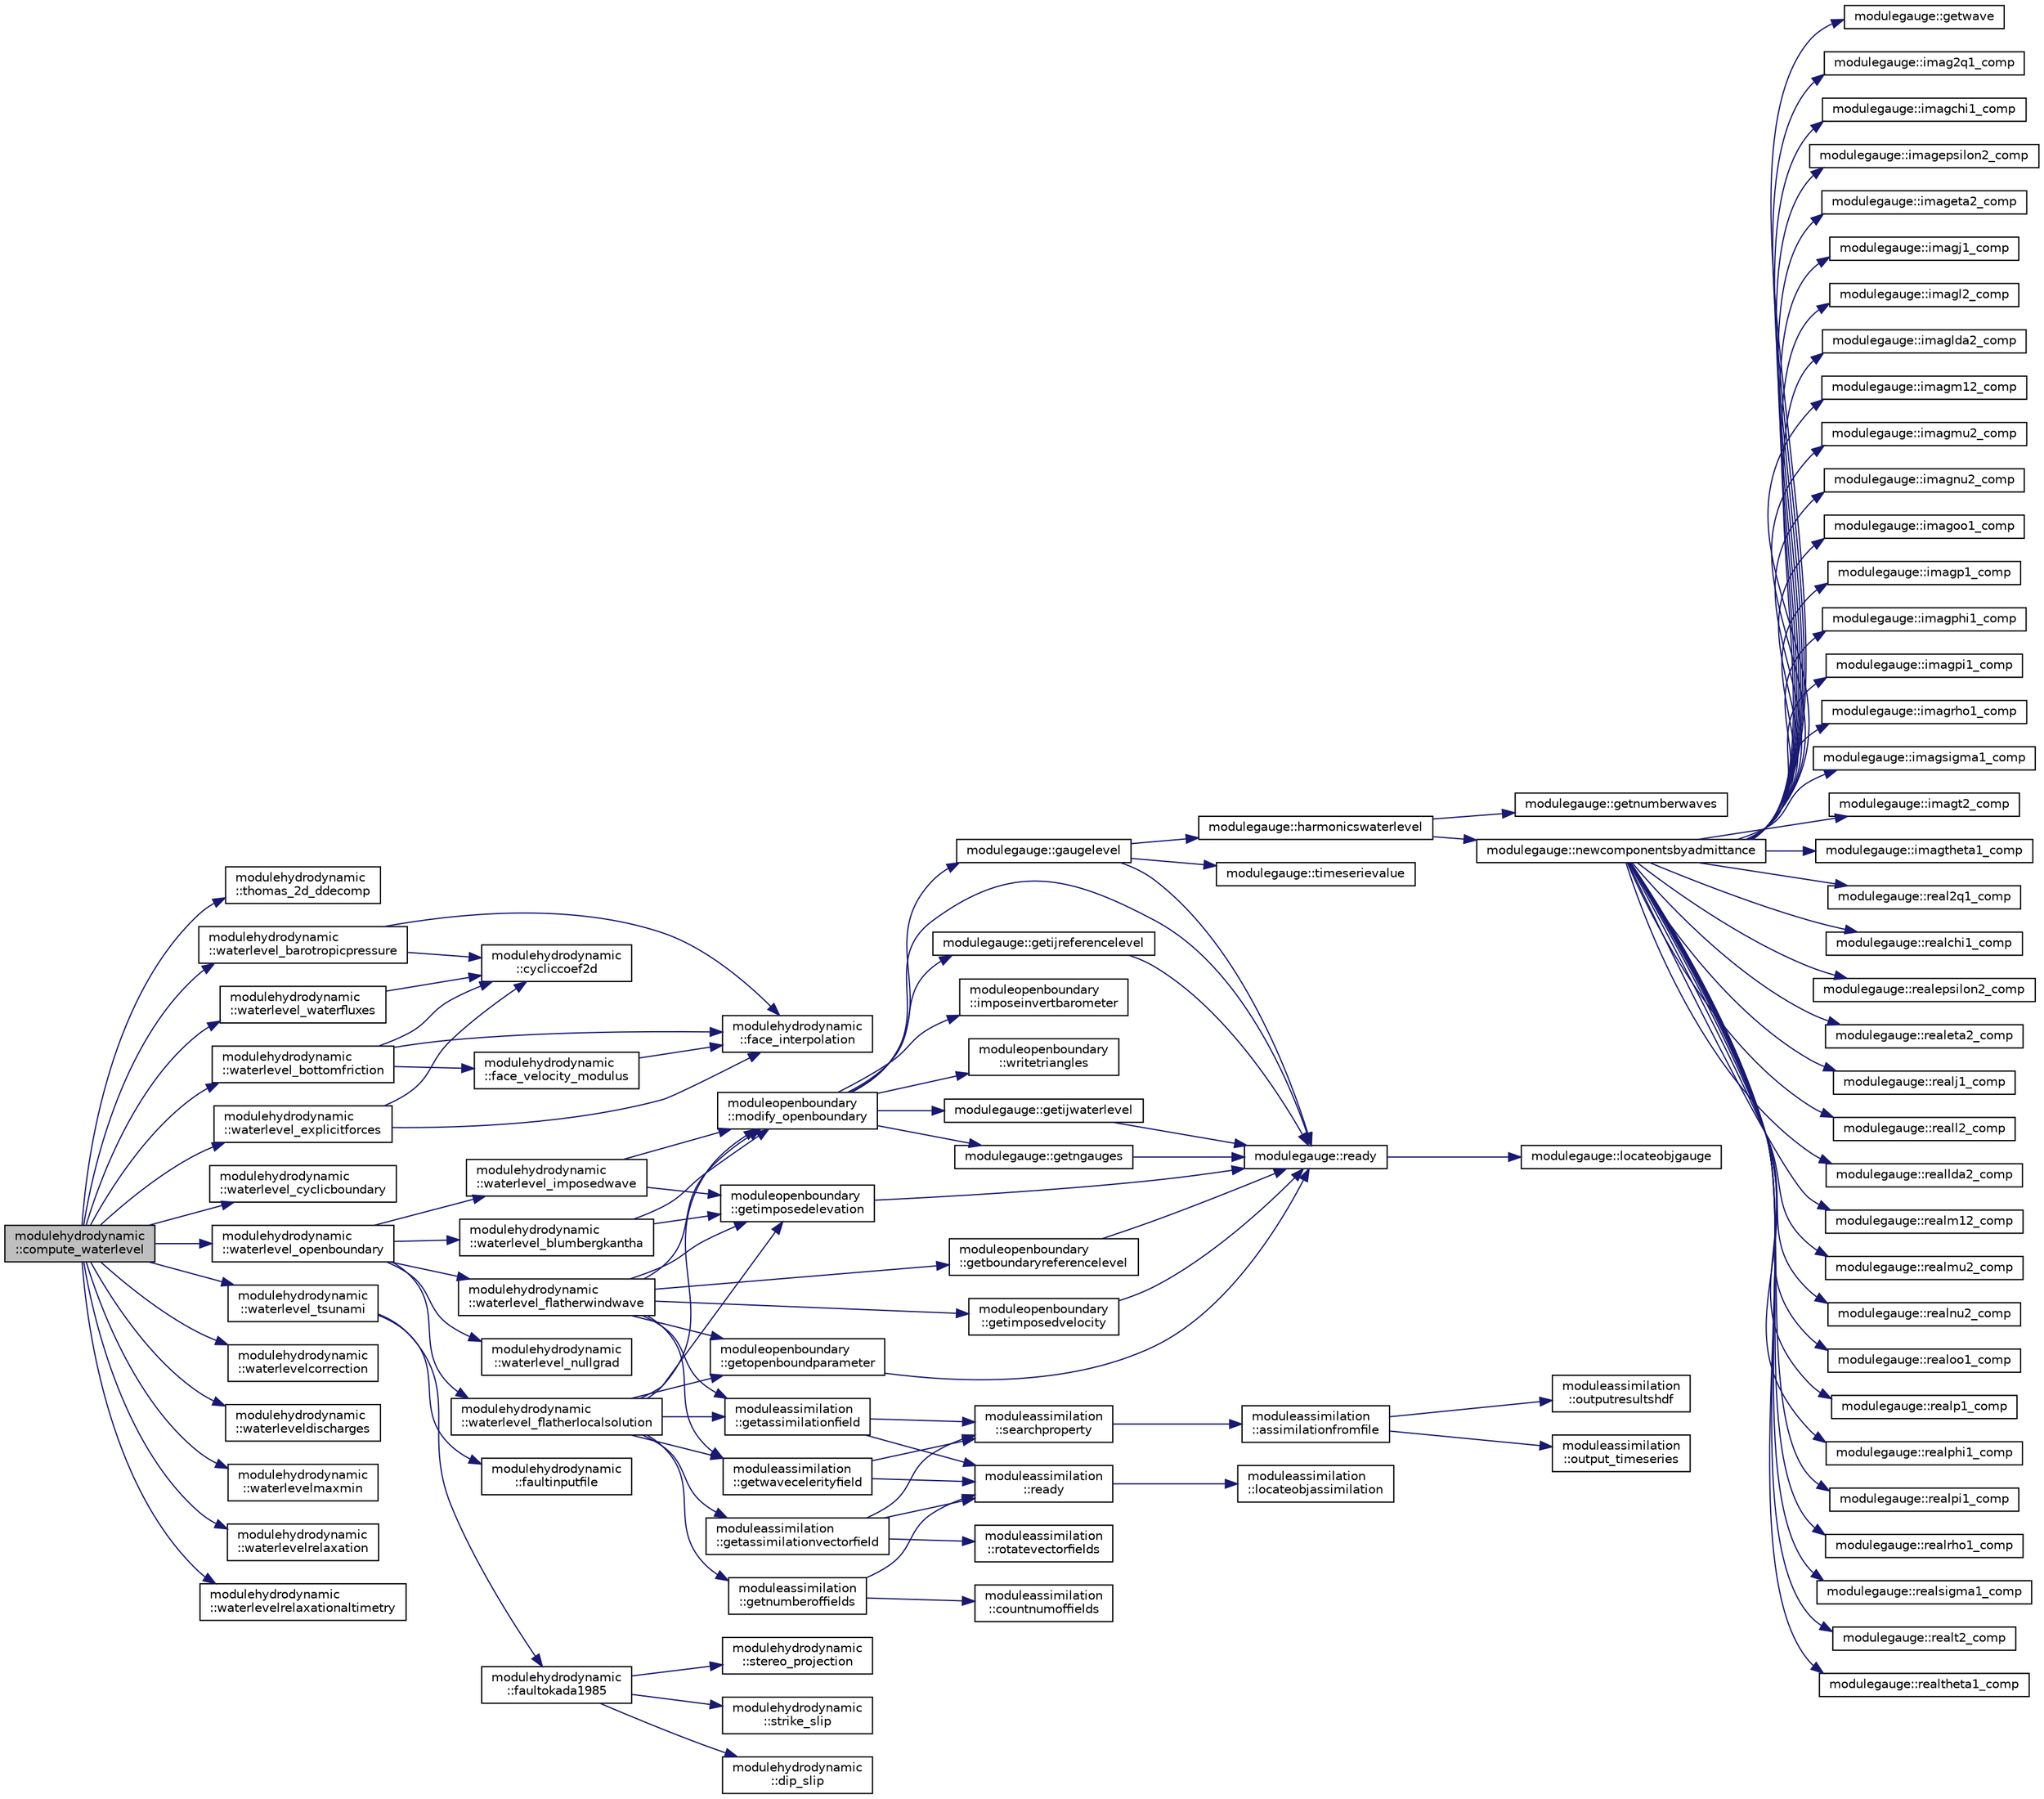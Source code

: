 digraph "modulehydrodynamic::compute_waterlevel"
{
 // LATEX_PDF_SIZE
  edge [fontname="Helvetica",fontsize="10",labelfontname="Helvetica",labelfontsize="10"];
  node [fontname="Helvetica",fontsize="10",shape=record];
  rankdir="LR";
  Node1 [label="modulehydrodynamic\l::compute_waterlevel",height=0.2,width=0.4,color="black", fillcolor="grey75", style="filled", fontcolor="black",tooltip=" "];
  Node1 -> Node2 [color="midnightblue",fontsize="10",style="solid",fontname="Helvetica"];
  Node2 [label="modulehydrodynamic\l::thomas_2d_ddecomp",height=0.2,width=0.4,color="black", fillcolor="white", style="filled",URL="$namespacemodulehydrodynamic.html#ac03117b3b11b92ebf56eb60fad884b0b",tooltip=" "];
  Node1 -> Node3 [color="midnightblue",fontsize="10",style="solid",fontname="Helvetica"];
  Node3 [label="modulehydrodynamic\l::waterlevel_barotropicpressure",height=0.2,width=0.4,color="black", fillcolor="white", style="filled",URL="$namespacemodulehydrodynamic.html#a5e6cdcb5121c8a2db4d545b07bfd4d73",tooltip=" "];
  Node3 -> Node4 [color="midnightblue",fontsize="10",style="solid",fontname="Helvetica"];
  Node4 [label="modulehydrodynamic\l::cycliccoef2d",height=0.2,width=0.4,color="black", fillcolor="white", style="filled",URL="$namespacemodulehydrodynamic.html#a51f796ba1d401f24370c5f9dd5ec71ae",tooltip=" "];
  Node3 -> Node5 [color="midnightblue",fontsize="10",style="solid",fontname="Helvetica"];
  Node5 [label="modulehydrodynamic\l::face_interpolation",height=0.2,width=0.4,color="black", fillcolor="white", style="filled",URL="$namespacemodulehydrodynamic.html#aeaeab24d9e7539d66950b61105ead64f",tooltip=" "];
  Node1 -> Node6 [color="midnightblue",fontsize="10",style="solid",fontname="Helvetica"];
  Node6 [label="modulehydrodynamic\l::waterlevel_bottomfriction",height=0.2,width=0.4,color="black", fillcolor="white", style="filled",URL="$namespacemodulehydrodynamic.html#ae585f218a774bfbfdd6f830f47de4d2a",tooltip=" "];
  Node6 -> Node4 [color="midnightblue",fontsize="10",style="solid",fontname="Helvetica"];
  Node6 -> Node5 [color="midnightblue",fontsize="10",style="solid",fontname="Helvetica"];
  Node6 -> Node7 [color="midnightblue",fontsize="10",style="solid",fontname="Helvetica"];
  Node7 [label="modulehydrodynamic\l::face_velocity_modulus",height=0.2,width=0.4,color="black", fillcolor="white", style="filled",URL="$namespacemodulehydrodynamic.html#a59e16bb385ccdef967139d17eb850973",tooltip=" "];
  Node7 -> Node5 [color="midnightblue",fontsize="10",style="solid",fontname="Helvetica"];
  Node1 -> Node8 [color="midnightblue",fontsize="10",style="solid",fontname="Helvetica"];
  Node8 [label="modulehydrodynamic\l::waterlevel_cyclicboundary",height=0.2,width=0.4,color="black", fillcolor="white", style="filled",URL="$namespacemodulehydrodynamic.html#a07cbcb571bac038116c36df1b277df63",tooltip=" "];
  Node1 -> Node9 [color="midnightblue",fontsize="10",style="solid",fontname="Helvetica"];
  Node9 [label="modulehydrodynamic\l::waterlevel_explicitforces",height=0.2,width=0.4,color="black", fillcolor="white", style="filled",URL="$namespacemodulehydrodynamic.html#a8f55c0f844c6c92f25d99d0c16b764df",tooltip=" "];
  Node9 -> Node4 [color="midnightblue",fontsize="10",style="solid",fontname="Helvetica"];
  Node9 -> Node5 [color="midnightblue",fontsize="10",style="solid",fontname="Helvetica"];
  Node1 -> Node10 [color="midnightblue",fontsize="10",style="solid",fontname="Helvetica"];
  Node10 [label="modulehydrodynamic\l::waterlevel_openboundary",height=0.2,width=0.4,color="black", fillcolor="white", style="filled",URL="$namespacemodulehydrodynamic.html#abc3f56e92d973f39a2bde89ee0ee561f",tooltip=" "];
  Node10 -> Node11 [color="midnightblue",fontsize="10",style="solid",fontname="Helvetica"];
  Node11 [label="modulehydrodynamic\l::waterlevel_blumbergkantha",height=0.2,width=0.4,color="black", fillcolor="white", style="filled",URL="$namespacemodulehydrodynamic.html#ae5c38adbe04a8331efddb3eb147a9de3",tooltip=" "];
  Node11 -> Node12 [color="midnightblue",fontsize="10",style="solid",fontname="Helvetica"];
  Node12 [label="moduleopenboundary\l::getimposedelevation",height=0.2,width=0.4,color="black", fillcolor="white", style="filled",URL="$namespacemoduleopenboundary.html#a620ec04ba9bf0bef4684a93c01e856e3",tooltip=" "];
  Node12 -> Node13 [color="midnightblue",fontsize="10",style="solid",fontname="Helvetica"];
  Node13 [label="modulegauge::ready",height=0.2,width=0.4,color="black", fillcolor="white", style="filled",URL="$namespacemodulegauge.html#a8ece20a220d6beae6919846687d6fe8f",tooltip=" "];
  Node13 -> Node14 [color="midnightblue",fontsize="10",style="solid",fontname="Helvetica"];
  Node14 [label="modulegauge::locateobjgauge",height=0.2,width=0.4,color="black", fillcolor="white", style="filled",URL="$namespacemodulegauge.html#ad450a5738058992462096cd7d19b5a94",tooltip=" "];
  Node11 -> Node15 [color="midnightblue",fontsize="10",style="solid",fontname="Helvetica"];
  Node15 [label="moduleopenboundary\l::modify_openboundary",height=0.2,width=0.4,color="black", fillcolor="white", style="filled",URL="$namespacemoduleopenboundary.html#ab4eb76c328f66777a2d624134933208e",tooltip=" "];
  Node15 -> Node16 [color="midnightblue",fontsize="10",style="solid",fontname="Helvetica"];
  Node16 [label="modulegauge::gaugelevel",height=0.2,width=0.4,color="black", fillcolor="white", style="filled",URL="$namespacemodulegauge.html#a40e51c18500557c90968e17a5ec8a550",tooltip=" "];
  Node16 -> Node17 [color="midnightblue",fontsize="10",style="solid",fontname="Helvetica"];
  Node17 [label="modulegauge::harmonicswaterlevel",height=0.2,width=0.4,color="black", fillcolor="white", style="filled",URL="$namespacemodulegauge.html#a7de5a32e5ee02eaed3c8a598bbb65cb9",tooltip=" "];
  Node17 -> Node18 [color="midnightblue",fontsize="10",style="solid",fontname="Helvetica"];
  Node18 [label="modulegauge::getnumberwaves",height=0.2,width=0.4,color="black", fillcolor="white", style="filled",URL="$namespacemodulegauge.html#a3e3b74ba912595c577820445ad14cb64",tooltip=" "];
  Node17 -> Node19 [color="midnightblue",fontsize="10",style="solid",fontname="Helvetica"];
  Node19 [label="modulegauge::newcomponentsbyadmittance",height=0.2,width=0.4,color="black", fillcolor="white", style="filled",URL="$namespacemodulegauge.html#a595eb00804040bb46c4684d46b5ed2eb",tooltip=" "];
  Node19 -> Node20 [color="midnightblue",fontsize="10",style="solid",fontname="Helvetica"];
  Node20 [label="modulegauge::getwave",height=0.2,width=0.4,color="black", fillcolor="white", style="filled",URL="$namespacemodulegauge.html#a0e2dffbc5ada081dc537e80f461ae0eb",tooltip=" "];
  Node19 -> Node21 [color="midnightblue",fontsize="10",style="solid",fontname="Helvetica"];
  Node21 [label="modulegauge::imag2q1_comp",height=0.2,width=0.4,color="black", fillcolor="white", style="filled",URL="$namespacemodulegauge.html#ab71fe2294ae9095789c94992c6add8bf",tooltip=" "];
  Node19 -> Node22 [color="midnightblue",fontsize="10",style="solid",fontname="Helvetica"];
  Node22 [label="modulegauge::imagchi1_comp",height=0.2,width=0.4,color="black", fillcolor="white", style="filled",URL="$namespacemodulegauge.html#a681cb9c3664a268964c3c3d9e1aaccfd",tooltip=" "];
  Node19 -> Node23 [color="midnightblue",fontsize="10",style="solid",fontname="Helvetica"];
  Node23 [label="modulegauge::imagepsilon2_comp",height=0.2,width=0.4,color="black", fillcolor="white", style="filled",URL="$namespacemodulegauge.html#a28b6b5b37157cb9ca35800eacb09e7fc",tooltip=" "];
  Node19 -> Node24 [color="midnightblue",fontsize="10",style="solid",fontname="Helvetica"];
  Node24 [label="modulegauge::imageta2_comp",height=0.2,width=0.4,color="black", fillcolor="white", style="filled",URL="$namespacemodulegauge.html#a86cfe6d4e8801b4ade2414988f7586a7",tooltip=" "];
  Node19 -> Node25 [color="midnightblue",fontsize="10",style="solid",fontname="Helvetica"];
  Node25 [label="modulegauge::imagj1_comp",height=0.2,width=0.4,color="black", fillcolor="white", style="filled",URL="$namespacemodulegauge.html#af198ff90d25c103ae0c6ea8dc688ac4f",tooltip=" "];
  Node19 -> Node26 [color="midnightblue",fontsize="10",style="solid",fontname="Helvetica"];
  Node26 [label="modulegauge::imagl2_comp",height=0.2,width=0.4,color="black", fillcolor="white", style="filled",URL="$namespacemodulegauge.html#aed10e532f405cfa750b753e960e5a8dc",tooltip=" "];
  Node19 -> Node27 [color="midnightblue",fontsize="10",style="solid",fontname="Helvetica"];
  Node27 [label="modulegauge::imaglda2_comp",height=0.2,width=0.4,color="black", fillcolor="white", style="filled",URL="$namespacemodulegauge.html#a0f06a83482f5b7e22cfbc40e9f7e89f4",tooltip=" "];
  Node19 -> Node28 [color="midnightblue",fontsize="10",style="solid",fontname="Helvetica"];
  Node28 [label="modulegauge::imagm12_comp",height=0.2,width=0.4,color="black", fillcolor="white", style="filled",URL="$namespacemodulegauge.html#aa6945b552551befe5db497d61883c814",tooltip=" "];
  Node19 -> Node29 [color="midnightblue",fontsize="10",style="solid",fontname="Helvetica"];
  Node29 [label="modulegauge::imagmu2_comp",height=0.2,width=0.4,color="black", fillcolor="white", style="filled",URL="$namespacemodulegauge.html#acb26f834d34705945913d60c75c3ce71",tooltip=" "];
  Node19 -> Node30 [color="midnightblue",fontsize="10",style="solid",fontname="Helvetica"];
  Node30 [label="modulegauge::imagnu2_comp",height=0.2,width=0.4,color="black", fillcolor="white", style="filled",URL="$namespacemodulegauge.html#a63b14124c79ff7d860721610832a3ef5",tooltip=" "];
  Node19 -> Node31 [color="midnightblue",fontsize="10",style="solid",fontname="Helvetica"];
  Node31 [label="modulegauge::imagoo1_comp",height=0.2,width=0.4,color="black", fillcolor="white", style="filled",URL="$namespacemodulegauge.html#a2916ed439bb6cf0eacf5070d3fc179d7",tooltip=" "];
  Node19 -> Node32 [color="midnightblue",fontsize="10",style="solid",fontname="Helvetica"];
  Node32 [label="modulegauge::imagp1_comp",height=0.2,width=0.4,color="black", fillcolor="white", style="filled",URL="$namespacemodulegauge.html#a45d6d9badd92c973e90b945525d4c23e",tooltip=" "];
  Node19 -> Node33 [color="midnightblue",fontsize="10",style="solid",fontname="Helvetica"];
  Node33 [label="modulegauge::imagphi1_comp",height=0.2,width=0.4,color="black", fillcolor="white", style="filled",URL="$namespacemodulegauge.html#a0d65a34744a9e60a2568d7e627a69831",tooltip=" "];
  Node19 -> Node34 [color="midnightblue",fontsize="10",style="solid",fontname="Helvetica"];
  Node34 [label="modulegauge::imagpi1_comp",height=0.2,width=0.4,color="black", fillcolor="white", style="filled",URL="$namespacemodulegauge.html#a71b5d5333c564a3344645bef85a9e75b",tooltip=" "];
  Node19 -> Node35 [color="midnightblue",fontsize="10",style="solid",fontname="Helvetica"];
  Node35 [label="modulegauge::imagrho1_comp",height=0.2,width=0.4,color="black", fillcolor="white", style="filled",URL="$namespacemodulegauge.html#ab3aa99d6bca64d01ca7e09d41c9bd6f9",tooltip=" "];
  Node19 -> Node36 [color="midnightblue",fontsize="10",style="solid",fontname="Helvetica"];
  Node36 [label="modulegauge::imagsigma1_comp",height=0.2,width=0.4,color="black", fillcolor="white", style="filled",URL="$namespacemodulegauge.html#af07cc0a3df0d15cac79f031de3fb79a7",tooltip=" "];
  Node19 -> Node37 [color="midnightblue",fontsize="10",style="solid",fontname="Helvetica"];
  Node37 [label="modulegauge::imagt2_comp",height=0.2,width=0.4,color="black", fillcolor="white", style="filled",URL="$namespacemodulegauge.html#a2dcd9bdfab5c9c98762f6cc509efd8ae",tooltip=" "];
  Node19 -> Node38 [color="midnightblue",fontsize="10",style="solid",fontname="Helvetica"];
  Node38 [label="modulegauge::imagtheta1_comp",height=0.2,width=0.4,color="black", fillcolor="white", style="filled",URL="$namespacemodulegauge.html#a2e204b866f8da90453f9d7af3fd23ec6",tooltip=" "];
  Node19 -> Node39 [color="midnightblue",fontsize="10",style="solid",fontname="Helvetica"];
  Node39 [label="modulegauge::real2q1_comp",height=0.2,width=0.4,color="black", fillcolor="white", style="filled",URL="$namespacemodulegauge.html#a3570d6ed4834d7d873f7b068c99c9ef5",tooltip=" "];
  Node19 -> Node40 [color="midnightblue",fontsize="10",style="solid",fontname="Helvetica"];
  Node40 [label="modulegauge::realchi1_comp",height=0.2,width=0.4,color="black", fillcolor="white", style="filled",URL="$namespacemodulegauge.html#ab5f77ac1ee7d3ccaa97fe4e99a711bdb",tooltip=" "];
  Node19 -> Node41 [color="midnightblue",fontsize="10",style="solid",fontname="Helvetica"];
  Node41 [label="modulegauge::realepsilon2_comp",height=0.2,width=0.4,color="black", fillcolor="white", style="filled",URL="$namespacemodulegauge.html#a21ce68783e04b0fd7b9b57cc33bb1117",tooltip=" "];
  Node19 -> Node42 [color="midnightblue",fontsize="10",style="solid",fontname="Helvetica"];
  Node42 [label="modulegauge::realeta2_comp",height=0.2,width=0.4,color="black", fillcolor="white", style="filled",URL="$namespacemodulegauge.html#a56eb9e88f9dfa7360cdf57474d0371d0",tooltip=" "];
  Node19 -> Node43 [color="midnightblue",fontsize="10",style="solid",fontname="Helvetica"];
  Node43 [label="modulegauge::realj1_comp",height=0.2,width=0.4,color="black", fillcolor="white", style="filled",URL="$namespacemodulegauge.html#a48b5405cff2ce5a1d7821cc09cd69260",tooltip=" "];
  Node19 -> Node44 [color="midnightblue",fontsize="10",style="solid",fontname="Helvetica"];
  Node44 [label="modulegauge::reall2_comp",height=0.2,width=0.4,color="black", fillcolor="white", style="filled",URL="$namespacemodulegauge.html#ae24e18d5af2b616f42c314149246cef5",tooltip=" "];
  Node19 -> Node45 [color="midnightblue",fontsize="10",style="solid",fontname="Helvetica"];
  Node45 [label="modulegauge::reallda2_comp",height=0.2,width=0.4,color="black", fillcolor="white", style="filled",URL="$namespacemodulegauge.html#aa12106b28d4813b546feb45a0408ffa0",tooltip=" "];
  Node19 -> Node46 [color="midnightblue",fontsize="10",style="solid",fontname="Helvetica"];
  Node46 [label="modulegauge::realm12_comp",height=0.2,width=0.4,color="black", fillcolor="white", style="filled",URL="$namespacemodulegauge.html#ae46da4813d3e3f271dc78267bee39db6",tooltip=" "];
  Node19 -> Node47 [color="midnightblue",fontsize="10",style="solid",fontname="Helvetica"];
  Node47 [label="modulegauge::realmu2_comp",height=0.2,width=0.4,color="black", fillcolor="white", style="filled",URL="$namespacemodulegauge.html#aba58a8476e1ed7afa1d32b6ec5119be3",tooltip=" "];
  Node19 -> Node48 [color="midnightblue",fontsize="10",style="solid",fontname="Helvetica"];
  Node48 [label="modulegauge::realnu2_comp",height=0.2,width=0.4,color="black", fillcolor="white", style="filled",URL="$namespacemodulegauge.html#a3fe2f51cb87bda2360ce6930edea74fd",tooltip=" "];
  Node19 -> Node49 [color="midnightblue",fontsize="10",style="solid",fontname="Helvetica"];
  Node49 [label="modulegauge::realoo1_comp",height=0.2,width=0.4,color="black", fillcolor="white", style="filled",URL="$namespacemodulegauge.html#a993e1ea45365954809031bb57945219b",tooltip=" "];
  Node19 -> Node50 [color="midnightblue",fontsize="10",style="solid",fontname="Helvetica"];
  Node50 [label="modulegauge::realp1_comp",height=0.2,width=0.4,color="black", fillcolor="white", style="filled",URL="$namespacemodulegauge.html#a063b6192aa0376262853a2161d0f21da",tooltip=" "];
  Node19 -> Node51 [color="midnightblue",fontsize="10",style="solid",fontname="Helvetica"];
  Node51 [label="modulegauge::realphi1_comp",height=0.2,width=0.4,color="black", fillcolor="white", style="filled",URL="$namespacemodulegauge.html#aa6ea15f43448899f9b29ff0b1dfc29db",tooltip=" "];
  Node19 -> Node52 [color="midnightblue",fontsize="10",style="solid",fontname="Helvetica"];
  Node52 [label="modulegauge::realpi1_comp",height=0.2,width=0.4,color="black", fillcolor="white", style="filled",URL="$namespacemodulegauge.html#a09dbdb08ae03c360a014f9a99d18930d",tooltip=" "];
  Node19 -> Node53 [color="midnightblue",fontsize="10",style="solid",fontname="Helvetica"];
  Node53 [label="modulegauge::realrho1_comp",height=0.2,width=0.4,color="black", fillcolor="white", style="filled",URL="$namespacemodulegauge.html#aa1a4b7af3abfc8dfce0801b6c016f928",tooltip=" "];
  Node19 -> Node54 [color="midnightblue",fontsize="10",style="solid",fontname="Helvetica"];
  Node54 [label="modulegauge::realsigma1_comp",height=0.2,width=0.4,color="black", fillcolor="white", style="filled",URL="$namespacemodulegauge.html#a639e6e7756ddc09a7f1410460b232db1",tooltip=" "];
  Node19 -> Node55 [color="midnightblue",fontsize="10",style="solid",fontname="Helvetica"];
  Node55 [label="modulegauge::realt2_comp",height=0.2,width=0.4,color="black", fillcolor="white", style="filled",URL="$namespacemodulegauge.html#a5708a7eceb753eedf87d41d40a3a619a",tooltip=" "];
  Node19 -> Node56 [color="midnightblue",fontsize="10",style="solid",fontname="Helvetica"];
  Node56 [label="modulegauge::realtheta1_comp",height=0.2,width=0.4,color="black", fillcolor="white", style="filled",URL="$namespacemodulegauge.html#ad2e8899353e8c890c82e852038be05f9",tooltip=" "];
  Node16 -> Node13 [color="midnightblue",fontsize="10",style="solid",fontname="Helvetica"];
  Node16 -> Node57 [color="midnightblue",fontsize="10",style="solid",fontname="Helvetica"];
  Node57 [label="modulegauge::timeserievalue",height=0.2,width=0.4,color="black", fillcolor="white", style="filled",URL="$namespacemodulegauge.html#ae7a26f230136e4737c871ba19b1d1529",tooltip=" "];
  Node15 -> Node58 [color="midnightblue",fontsize="10",style="solid",fontname="Helvetica"];
  Node58 [label="modulegauge::getijreferencelevel",height=0.2,width=0.4,color="black", fillcolor="white", style="filled",URL="$namespacemodulegauge.html#a9b801d4a79f8bfd52e8276c2b5525b5e",tooltip=" "];
  Node58 -> Node13 [color="midnightblue",fontsize="10",style="solid",fontname="Helvetica"];
  Node15 -> Node59 [color="midnightblue",fontsize="10",style="solid",fontname="Helvetica"];
  Node59 [label="modulegauge::getijwaterlevel",height=0.2,width=0.4,color="black", fillcolor="white", style="filled",URL="$namespacemodulegauge.html#aa7b1b101cf558db427ad03b4a0e72f09",tooltip=" "];
  Node59 -> Node13 [color="midnightblue",fontsize="10",style="solid",fontname="Helvetica"];
  Node15 -> Node60 [color="midnightblue",fontsize="10",style="solid",fontname="Helvetica"];
  Node60 [label="modulegauge::getngauges",height=0.2,width=0.4,color="black", fillcolor="white", style="filled",URL="$namespacemodulegauge.html#a7a4e1ac4c0d2468bf869594a8677a7d0",tooltip=" "];
  Node60 -> Node13 [color="midnightblue",fontsize="10",style="solid",fontname="Helvetica"];
  Node15 -> Node61 [color="midnightblue",fontsize="10",style="solid",fontname="Helvetica"];
  Node61 [label="moduleopenboundary\l::imposeinvertbarometer",height=0.2,width=0.4,color="black", fillcolor="white", style="filled",URL="$namespacemoduleopenboundary.html#a286febb2e6ff9645adfa5b2e89882bcb",tooltip=" "];
  Node15 -> Node13 [color="midnightblue",fontsize="10",style="solid",fontname="Helvetica"];
  Node15 -> Node62 [color="midnightblue",fontsize="10",style="solid",fontname="Helvetica"];
  Node62 [label="moduleopenboundary\l::writetriangles",height=0.2,width=0.4,color="black", fillcolor="white", style="filled",URL="$namespacemoduleopenboundary.html#a0f8bf6cd86f964a155b3d7b4c3a54497",tooltip=" "];
  Node10 -> Node63 [color="midnightblue",fontsize="10",style="solid",fontname="Helvetica"];
  Node63 [label="modulehydrodynamic\l::waterlevel_flatherlocalsolution",height=0.2,width=0.4,color="black", fillcolor="white", style="filled",URL="$namespacemodulehydrodynamic.html#a9e27696e9df4a46aae637e4ecb5bb626",tooltip=" "];
  Node63 -> Node64 [color="midnightblue",fontsize="10",style="solid",fontname="Helvetica"];
  Node64 [label="moduleassimilation\l::getassimilationfield",height=0.2,width=0.4,color="black", fillcolor="white", style="filled",URL="$namespacemoduleassimilation.html#abd0c368d410f21d94571c796df0d78c5",tooltip=" "];
  Node64 -> Node65 [color="midnightblue",fontsize="10",style="solid",fontname="Helvetica"];
  Node65 [label="moduleassimilation\l::ready",height=0.2,width=0.4,color="black", fillcolor="white", style="filled",URL="$namespacemoduleassimilation.html#a7c7eb17646a26837c5dfb9acc963b010",tooltip=" "];
  Node65 -> Node66 [color="midnightblue",fontsize="10",style="solid",fontname="Helvetica"];
  Node66 [label="moduleassimilation\l::locateobjassimilation",height=0.2,width=0.4,color="black", fillcolor="white", style="filled",URL="$namespacemoduleassimilation.html#acb3e0bb143f8372bac2b99052ba4943d",tooltip=" "];
  Node64 -> Node67 [color="midnightblue",fontsize="10",style="solid",fontname="Helvetica"];
  Node67 [label="moduleassimilation\l::searchproperty",height=0.2,width=0.4,color="black", fillcolor="white", style="filled",URL="$namespacemoduleassimilation.html#a25c18cab5d2d7615f696e5f0ebfbada0",tooltip=" "];
  Node67 -> Node68 [color="midnightblue",fontsize="10",style="solid",fontname="Helvetica"];
  Node68 [label="moduleassimilation\l::assimilationfromfile",height=0.2,width=0.4,color="black", fillcolor="white", style="filled",URL="$namespacemoduleassimilation.html#ac07092b01bbf318f77800bb88c9f12bf",tooltip=" "];
  Node68 -> Node69 [color="midnightblue",fontsize="10",style="solid",fontname="Helvetica"];
  Node69 [label="moduleassimilation\l::output_timeseries",height=0.2,width=0.4,color="black", fillcolor="white", style="filled",URL="$namespacemoduleassimilation.html#a4802b71b408a488941f1becab34042ec",tooltip=" "];
  Node68 -> Node70 [color="midnightblue",fontsize="10",style="solid",fontname="Helvetica"];
  Node70 [label="moduleassimilation\l::outputresultshdf",height=0.2,width=0.4,color="black", fillcolor="white", style="filled",URL="$namespacemoduleassimilation.html#a48b30161fd16a556f8e54eeaf6b054e3",tooltip=" "];
  Node63 -> Node71 [color="midnightblue",fontsize="10",style="solid",fontname="Helvetica"];
  Node71 [label="moduleassimilation\l::getassimilationvectorfield",height=0.2,width=0.4,color="black", fillcolor="white", style="filled",URL="$namespacemoduleassimilation.html#a975b67c99f7210685408b97a30aef1ff",tooltip=" "];
  Node71 -> Node65 [color="midnightblue",fontsize="10",style="solid",fontname="Helvetica"];
  Node71 -> Node72 [color="midnightblue",fontsize="10",style="solid",fontname="Helvetica"];
  Node72 [label="moduleassimilation\l::rotatevectorfields",height=0.2,width=0.4,color="black", fillcolor="white", style="filled",URL="$namespacemoduleassimilation.html#a91d65081df0418d8a1b46cb4548710f3",tooltip=" "];
  Node71 -> Node67 [color="midnightblue",fontsize="10",style="solid",fontname="Helvetica"];
  Node63 -> Node12 [color="midnightblue",fontsize="10",style="solid",fontname="Helvetica"];
  Node63 -> Node73 [color="midnightblue",fontsize="10",style="solid",fontname="Helvetica"];
  Node73 [label="moduleassimilation\l::getnumberoffields",height=0.2,width=0.4,color="black", fillcolor="white", style="filled",URL="$namespacemoduleassimilation.html#aea7807de0a1c100aea360d7f4a30e2e5",tooltip=" "];
  Node73 -> Node74 [color="midnightblue",fontsize="10",style="solid",fontname="Helvetica"];
  Node74 [label="moduleassimilation\l::countnumoffields",height=0.2,width=0.4,color="black", fillcolor="white", style="filled",URL="$namespacemoduleassimilation.html#aee45dd52e66aa751b3a08a9da13cc241",tooltip=" "];
  Node73 -> Node65 [color="midnightblue",fontsize="10",style="solid",fontname="Helvetica"];
  Node63 -> Node75 [color="midnightblue",fontsize="10",style="solid",fontname="Helvetica"];
  Node75 [label="moduleopenboundary\l::getopenboundparameter",height=0.2,width=0.4,color="black", fillcolor="white", style="filled",URL="$namespacemoduleopenboundary.html#af306d4464c6cbd29390136a8103d1a2e",tooltip=" "];
  Node75 -> Node13 [color="midnightblue",fontsize="10",style="solid",fontname="Helvetica"];
  Node63 -> Node76 [color="midnightblue",fontsize="10",style="solid",fontname="Helvetica"];
  Node76 [label="moduleassimilation\l::getwavecelerityfield",height=0.2,width=0.4,color="black", fillcolor="white", style="filled",URL="$namespacemoduleassimilation.html#ae45ed729fac9768fcf97b5c5262c471a",tooltip=" "];
  Node76 -> Node65 [color="midnightblue",fontsize="10",style="solid",fontname="Helvetica"];
  Node76 -> Node67 [color="midnightblue",fontsize="10",style="solid",fontname="Helvetica"];
  Node63 -> Node15 [color="midnightblue",fontsize="10",style="solid",fontname="Helvetica"];
  Node10 -> Node77 [color="midnightblue",fontsize="10",style="solid",fontname="Helvetica"];
  Node77 [label="modulehydrodynamic\l::waterlevel_flatherwindwave",height=0.2,width=0.4,color="black", fillcolor="white", style="filled",URL="$namespacemodulehydrodynamic.html#aa36b2a7f404946cca85cc210b1e51696",tooltip=" "];
  Node77 -> Node64 [color="midnightblue",fontsize="10",style="solid",fontname="Helvetica"];
  Node77 -> Node78 [color="midnightblue",fontsize="10",style="solid",fontname="Helvetica"];
  Node78 [label="moduleopenboundary\l::getboundaryreferencelevel",height=0.2,width=0.4,color="black", fillcolor="white", style="filled",URL="$namespacemoduleopenboundary.html#a26e04e1ec6a8b2b4481ebb096e1c36b1",tooltip=" "];
  Node78 -> Node13 [color="midnightblue",fontsize="10",style="solid",fontname="Helvetica"];
  Node77 -> Node12 [color="midnightblue",fontsize="10",style="solid",fontname="Helvetica"];
  Node77 -> Node79 [color="midnightblue",fontsize="10",style="solid",fontname="Helvetica"];
  Node79 [label="moduleopenboundary\l::getimposedvelocity",height=0.2,width=0.4,color="black", fillcolor="white", style="filled",URL="$namespacemoduleopenboundary.html#a4770186a431ef5de9034a0b7eb410c43",tooltip=" "];
  Node79 -> Node13 [color="midnightblue",fontsize="10",style="solid",fontname="Helvetica"];
  Node77 -> Node75 [color="midnightblue",fontsize="10",style="solid",fontname="Helvetica"];
  Node77 -> Node76 [color="midnightblue",fontsize="10",style="solid",fontname="Helvetica"];
  Node77 -> Node15 [color="midnightblue",fontsize="10",style="solid",fontname="Helvetica"];
  Node10 -> Node80 [color="midnightblue",fontsize="10",style="solid",fontname="Helvetica"];
  Node80 [label="modulehydrodynamic\l::waterlevel_imposedwave",height=0.2,width=0.4,color="black", fillcolor="white", style="filled",URL="$namespacemodulehydrodynamic.html#a25549ff328b3933642ae5a9112a7d2ba",tooltip=" "];
  Node80 -> Node12 [color="midnightblue",fontsize="10",style="solid",fontname="Helvetica"];
  Node80 -> Node15 [color="midnightblue",fontsize="10",style="solid",fontname="Helvetica"];
  Node10 -> Node81 [color="midnightblue",fontsize="10",style="solid",fontname="Helvetica"];
  Node81 [label="modulehydrodynamic\l::waterlevel_nullgrad",height=0.2,width=0.4,color="black", fillcolor="white", style="filled",URL="$namespacemodulehydrodynamic.html#a3a81c2f0eddf64c038d5a82241029379",tooltip=" "];
  Node1 -> Node82 [color="midnightblue",fontsize="10",style="solid",fontname="Helvetica"];
  Node82 [label="modulehydrodynamic\l::waterlevel_tsunami",height=0.2,width=0.4,color="black", fillcolor="white", style="filled",URL="$namespacemodulehydrodynamic.html#af4cd55d170e7b64149a737b5bbe9951c",tooltip=" "];
  Node82 -> Node83 [color="midnightblue",fontsize="10",style="solid",fontname="Helvetica"];
  Node83 [label="modulehydrodynamic\l::faultinputfile",height=0.2,width=0.4,color="black", fillcolor="white", style="filled",URL="$namespacemodulehydrodynamic.html#a639b9213d8587d0f1a43c4b8f842d43f",tooltip=" "];
  Node82 -> Node84 [color="midnightblue",fontsize="10",style="solid",fontname="Helvetica"];
  Node84 [label="modulehydrodynamic\l::faultokada1985",height=0.2,width=0.4,color="black", fillcolor="white", style="filled",URL="$namespacemodulehydrodynamic.html#af90f1292b4b75aa67f18563e3030e056",tooltip=" "];
  Node84 -> Node85 [color="midnightblue",fontsize="10",style="solid",fontname="Helvetica"];
  Node85 [label="modulehydrodynamic\l::dip_slip",height=0.2,width=0.4,color="black", fillcolor="white", style="filled",URL="$namespacemodulehydrodynamic.html#a95f2fab061ef070b4278d48f1e7028e2",tooltip=" "];
  Node84 -> Node86 [color="midnightblue",fontsize="10",style="solid",fontname="Helvetica"];
  Node86 [label="modulehydrodynamic\l::stereo_projection",height=0.2,width=0.4,color="black", fillcolor="white", style="filled",URL="$namespacemodulehydrodynamic.html#a1d685e489f857af3dd0c69835d0b081d",tooltip=" "];
  Node84 -> Node87 [color="midnightblue",fontsize="10",style="solid",fontname="Helvetica"];
  Node87 [label="modulehydrodynamic\l::strike_slip",height=0.2,width=0.4,color="black", fillcolor="white", style="filled",URL="$namespacemodulehydrodynamic.html#a38a2568403edbdf1d10000f553f39252",tooltip=" "];
  Node1 -> Node88 [color="midnightblue",fontsize="10",style="solid",fontname="Helvetica"];
  Node88 [label="modulehydrodynamic\l::waterlevel_waterfluxes",height=0.2,width=0.4,color="black", fillcolor="white", style="filled",URL="$namespacemodulehydrodynamic.html#a592aa79c419a6f5815c5df5a4b4548a9",tooltip=" "];
  Node88 -> Node4 [color="midnightblue",fontsize="10",style="solid",fontname="Helvetica"];
  Node1 -> Node89 [color="midnightblue",fontsize="10",style="solid",fontname="Helvetica"];
  Node89 [label="modulehydrodynamic\l::waterlevelcorrection",height=0.2,width=0.4,color="black", fillcolor="white", style="filled",URL="$namespacemodulehydrodynamic.html#a1adc02badc9c5130d372cfb28e43f796",tooltip=" "];
  Node1 -> Node90 [color="midnightblue",fontsize="10",style="solid",fontname="Helvetica"];
  Node90 [label="modulehydrodynamic\l::waterleveldischarges",height=0.2,width=0.4,color="black", fillcolor="white", style="filled",URL="$namespacemodulehydrodynamic.html#a644daa49a5aa05490db0fd5dae3af00c",tooltip=" "];
  Node1 -> Node91 [color="midnightblue",fontsize="10",style="solid",fontname="Helvetica"];
  Node91 [label="modulehydrodynamic\l::waterlevelmaxmin",height=0.2,width=0.4,color="black", fillcolor="white", style="filled",URL="$namespacemodulehydrodynamic.html#a4c31b8fb87415bace90b12dd41376ef4",tooltip=" "];
  Node1 -> Node92 [color="midnightblue",fontsize="10",style="solid",fontname="Helvetica"];
  Node92 [label="modulehydrodynamic\l::waterlevelrelaxation",height=0.2,width=0.4,color="black", fillcolor="white", style="filled",URL="$namespacemodulehydrodynamic.html#af6e5fcf3d54f676a11ab22c650353cef",tooltip=" "];
  Node1 -> Node93 [color="midnightblue",fontsize="10",style="solid",fontname="Helvetica"];
  Node93 [label="modulehydrodynamic\l::waterlevelrelaxationaltimetry",height=0.2,width=0.4,color="black", fillcolor="white", style="filled",URL="$namespacemodulehydrodynamic.html#aaf7d95cf12308ea359a620a3f357b5c5",tooltip=" "];
}
